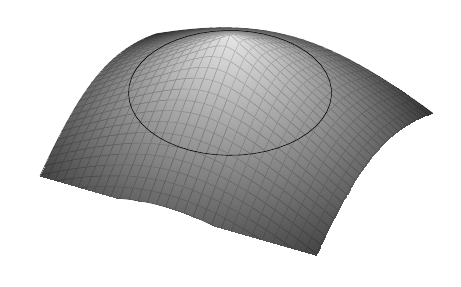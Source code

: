 \begin{tikzpicture} 
  \begin{axis}[view={25}{65},
%    width=600pt,
%    height=600pt,
%    x=1cm,
%    y=1cm,
%    z=1cm,
    plot box ratio = 1 1 1,
    xmin=-2, xmax=2,
    ymin=-2, ymax=2,
    zmin=0, zmax=2,
    z buffer=sort,
    % view/az=45,
    % view/el=15,
    axis lines=none,
    colormap={bw}{gray(0cm)=(0.2); gray(1cm)=(0.9)}]
% Cono
    \addplot3[surf,domain=-1.5:1.5,y domain=-1.5:1.5,very thin,samples=31,
    shader=faceted interp] {1-(x^2+y^2)^(1/2)};
% Plano
%    \addplot3[surf,domain=-1.5:1.5,very thin,y
%    domain=-1.5:1.5,samples=31, shader=faceted interp] {0};    
%    \addplot3[surf,domain=-2:2,y domain=-2:2,very thin,samples=31, shader=faceted interp] {1-(x^2+y^2)^(1/2)};
% Circunferencia
    \addplot3 [data cs=polar,domain=0:360, samples y=0, samples=50, very thin, z buffer=auto]
    (x,1,0);
  \end{axis} 
\end{tikzpicture}
